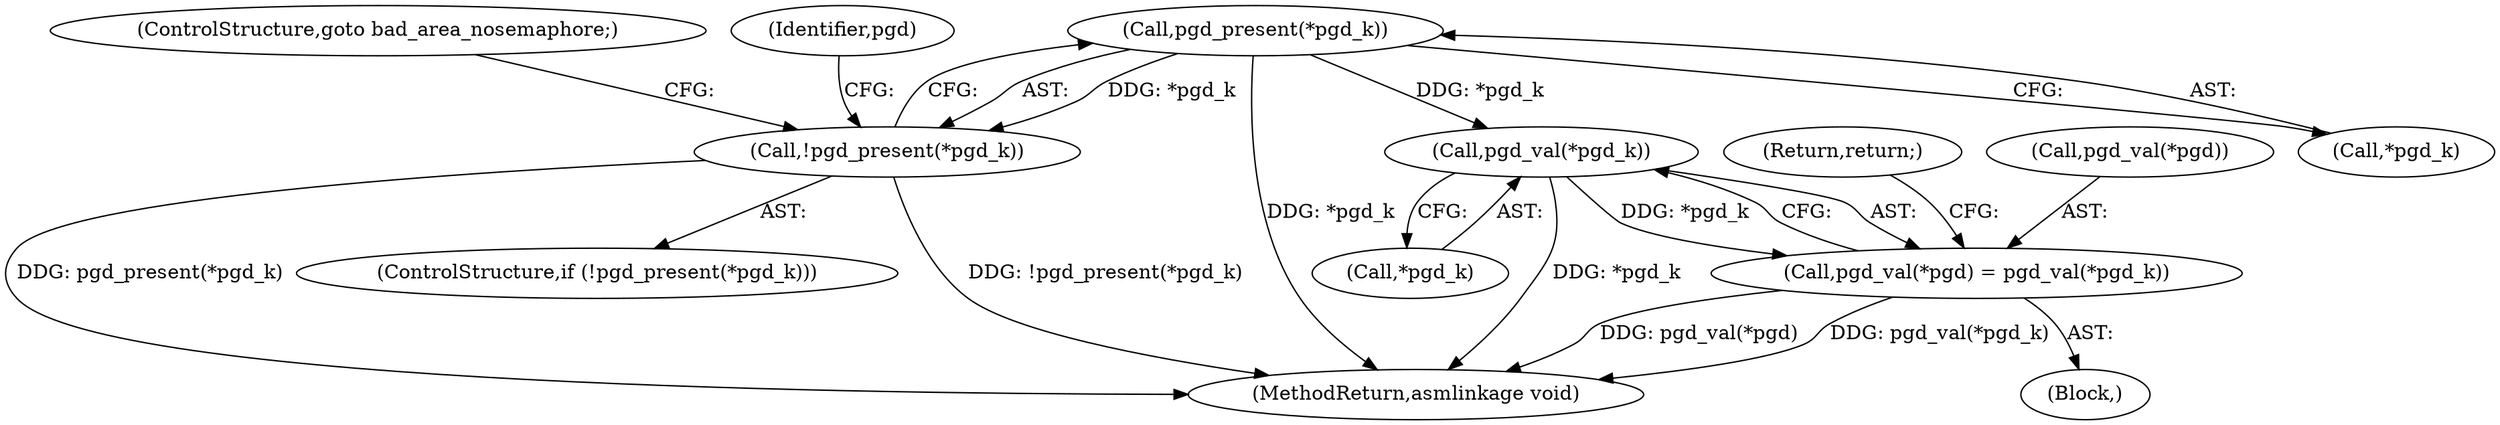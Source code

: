 digraph "0_linux_a8b0ca17b80e92faab46ee7179ba9e99ccb61233_43@pointer" {
"1000499" [label="(Call,pgd_present(*pgd_k))"];
"1000498" [label="(Call,!pgd_present(*pgd_k))"];
"1000507" [label="(Call,pgd_val(*pgd_k))"];
"1000503" [label="(Call,pgd_val(*pgd) = pgd_val(*pgd_k))"];
"1000500" [label="(Call,*pgd_k)"];
"1000508" [label="(Call,*pgd_k)"];
"1000497" [label="(ControlStructure,if (!pgd_present(*pgd_k)))"];
"1000496" [label="(Block,)"];
"1000499" [label="(Call,pgd_present(*pgd_k))"];
"1000502" [label="(ControlStructure,goto bad_area_nosemaphore;)"];
"1000537" [label="(MethodReturn,asmlinkage void)"];
"1000510" [label="(Return,return;)"];
"1000498" [label="(Call,!pgd_present(*pgd_k))"];
"1000507" [label="(Call,pgd_val(*pgd_k))"];
"1000503" [label="(Call,pgd_val(*pgd) = pgd_val(*pgd_k))"];
"1000506" [label="(Identifier,pgd)"];
"1000504" [label="(Call,pgd_val(*pgd))"];
"1000499" -> "1000498"  [label="AST: "];
"1000499" -> "1000500"  [label="CFG: "];
"1000500" -> "1000499"  [label="AST: "];
"1000498" -> "1000499"  [label="CFG: "];
"1000499" -> "1000537"  [label="DDG: *pgd_k"];
"1000499" -> "1000498"  [label="DDG: *pgd_k"];
"1000499" -> "1000507"  [label="DDG: *pgd_k"];
"1000498" -> "1000497"  [label="AST: "];
"1000502" -> "1000498"  [label="CFG: "];
"1000506" -> "1000498"  [label="CFG: "];
"1000498" -> "1000537"  [label="DDG: !pgd_present(*pgd_k)"];
"1000498" -> "1000537"  [label="DDG: pgd_present(*pgd_k)"];
"1000507" -> "1000503"  [label="AST: "];
"1000507" -> "1000508"  [label="CFG: "];
"1000508" -> "1000507"  [label="AST: "];
"1000503" -> "1000507"  [label="CFG: "];
"1000507" -> "1000537"  [label="DDG: *pgd_k"];
"1000507" -> "1000503"  [label="DDG: *pgd_k"];
"1000503" -> "1000496"  [label="AST: "];
"1000504" -> "1000503"  [label="AST: "];
"1000510" -> "1000503"  [label="CFG: "];
"1000503" -> "1000537"  [label="DDG: pgd_val(*pgd_k)"];
"1000503" -> "1000537"  [label="DDG: pgd_val(*pgd)"];
}
